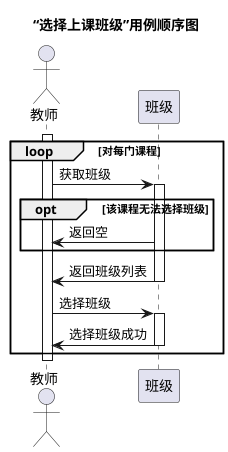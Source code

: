 @startuml

title:“选择上课班级”用例顺序图

actor 教师
participant 班级

activate 教师
    loop 对每门课程
        教师->班级:获取班级
        activate 班级
            opt 该课程无法选择班级
                班级->教师:返回空
            end opt
            班级->教师:返回班级列表
        deactivate 班级

        教师->班级:选择班级
        activate 班级
            班级->教师:选择班级成功
        deactivate 班级
    end loop
deactivate 教师

@enduml
